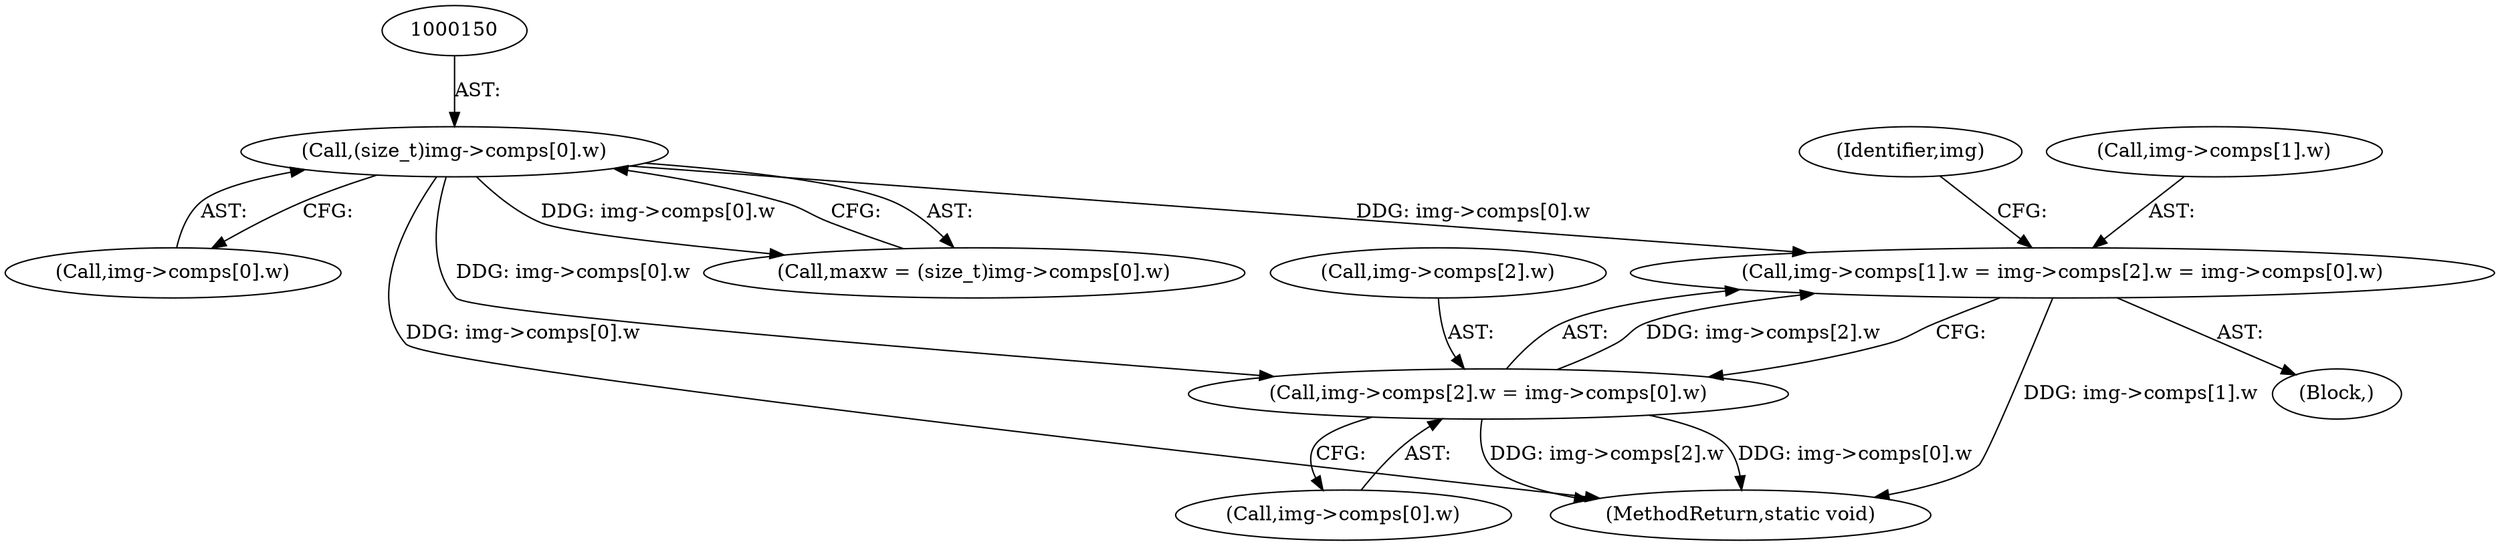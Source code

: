 digraph "0_openjpeg_15f081c89650dccee4aa4ae66f614c3fdb268767_1@array" {
"1000433" [label="(Call,img->comps[1].w = img->comps[2].w = img->comps[0].w)"];
"1000441" [label="(Call,img->comps[2].w = img->comps[0].w)"];
"1000149" [label="(Call,(size_t)img->comps[0].w)"];
"1000460" [label="(Identifier,img)"];
"1000441" [label="(Call,img->comps[2].w = img->comps[0].w)"];
"1000434" [label="(Call,img->comps[1].w)"];
"1000104" [label="(Block,)"];
"1000433" [label="(Call,img->comps[1].w = img->comps[2].w = img->comps[0].w)"];
"1000442" [label="(Call,img->comps[2].w)"];
"1000538" [label="(MethodReturn,static void)"];
"1000151" [label="(Call,img->comps[0].w)"];
"1000449" [label="(Call,img->comps[0].w)"];
"1000149" [label="(Call,(size_t)img->comps[0].w)"];
"1000147" [label="(Call,maxw = (size_t)img->comps[0].w)"];
"1000433" -> "1000104"  [label="AST: "];
"1000433" -> "1000441"  [label="CFG: "];
"1000434" -> "1000433"  [label="AST: "];
"1000441" -> "1000433"  [label="AST: "];
"1000460" -> "1000433"  [label="CFG: "];
"1000433" -> "1000538"  [label="DDG: img->comps[1].w"];
"1000441" -> "1000433"  [label="DDG: img->comps[2].w"];
"1000149" -> "1000433"  [label="DDG: img->comps[0].w"];
"1000441" -> "1000449"  [label="CFG: "];
"1000442" -> "1000441"  [label="AST: "];
"1000449" -> "1000441"  [label="AST: "];
"1000441" -> "1000538"  [label="DDG: img->comps[2].w"];
"1000441" -> "1000538"  [label="DDG: img->comps[0].w"];
"1000149" -> "1000441"  [label="DDG: img->comps[0].w"];
"1000149" -> "1000147"  [label="AST: "];
"1000149" -> "1000151"  [label="CFG: "];
"1000150" -> "1000149"  [label="AST: "];
"1000151" -> "1000149"  [label="AST: "];
"1000147" -> "1000149"  [label="CFG: "];
"1000149" -> "1000538"  [label="DDG: img->comps[0].w"];
"1000149" -> "1000147"  [label="DDG: img->comps[0].w"];
}
